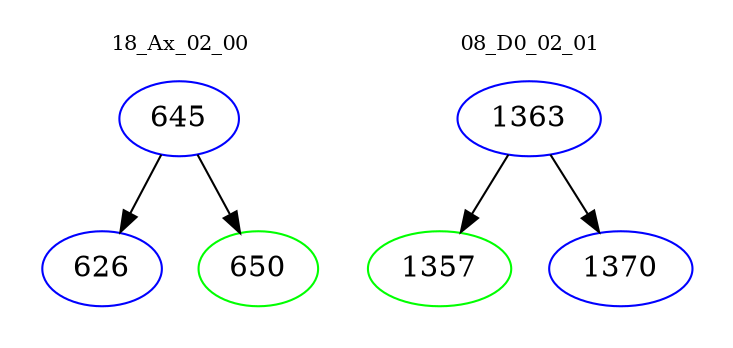 digraph{
subgraph cluster_0 {
color = white
label = "18_Ax_02_00";
fontsize=10;
T0_645 [label="645", color="blue"]
T0_645 -> T0_626 [color="black"]
T0_626 [label="626", color="blue"]
T0_645 -> T0_650 [color="black"]
T0_650 [label="650", color="green"]
}
subgraph cluster_1 {
color = white
label = "08_D0_02_01";
fontsize=10;
T1_1363 [label="1363", color="blue"]
T1_1363 -> T1_1357 [color="black"]
T1_1357 [label="1357", color="green"]
T1_1363 -> T1_1370 [color="black"]
T1_1370 [label="1370", color="blue"]
}
}
